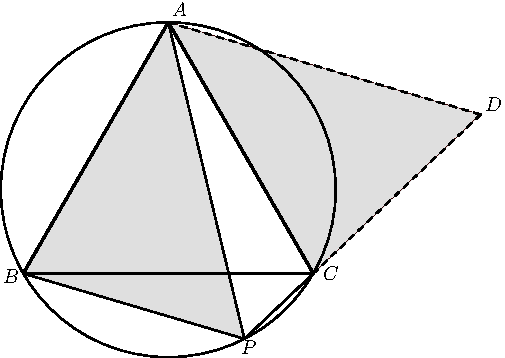 import graph; size(8.5cm); real lsf=0.5; pen dps=linewidth(0.7)+fontsize(10); defaultpen(dps); pen ds=black; real xmin=-1.6969503698465664,xmax=2.5653999062674484,ymin=-1.5256927120368897,ymax=1.4368654279709858; 
pen eaevev=rgb(0.75,0.75,0.75)+opacity(0.5), ttqqqq=rgb(0.2,0.,0.); 
pair A=(0.,1.), P=(0.4548182014136288,-0.8905843046353735), B=(-0.8660254037844386,-0.5), C=(0.8660254037844387,-0.5), D=(1.8647031365171858,0.4485919642100631); 
filldraw(A--B--C--cycle,white,linewidth(1.2)); filldraw(A--B--P--cycle,eaevev,linewidth(0.)+ttqqqq); filldraw(A--C--D--cycle,eaevev,linewidth(0.)+linetype("4 4")+ttqqqq); 
draw(circle((0.,0.),1.),linewidth(0.8)); draw(A--B,linewidth(1.2)); draw(B--C,linewidth(1.2)); draw(C--A,linewidth(1.2)); draw(A--P,linewidth(0.8)); draw(B--P,linewidth(0.8)); draw(C--P,linewidth(0.8)); draw(A--D,linewidth(0.8)+linetype("4 4")); draw(D--C,linewidth(0.8)+linetype("4 4")); 
dot(A,linewidth(1.pt)+ds); label("$A$",(0.007298361803238457,1.022038150490303),NE*lsf); dot(P,linewidth(1.pt)+ds); label("$P$",(0.42212563928392116,-0.9967879332490195),NE*lsf); dot(B,linewidth(1.pt)+ds); label("$B$",(-0.9986577860874172,-0.568133079852314),NE*lsf); dot(C,linewidth(1.pt)+ds); label("$C$",(0.9130045843027291,-0.5508486099572856),NE*lsf); dot(D,linewidth(1.pt)+ds); label("$D$",(1.8774780044453163,0.45510753793337005),NE*lsf); 
clip((xmin,ymin)--(xmin,ymax)--(xmax,ymax)--(xmax,ymin)--cycle); 